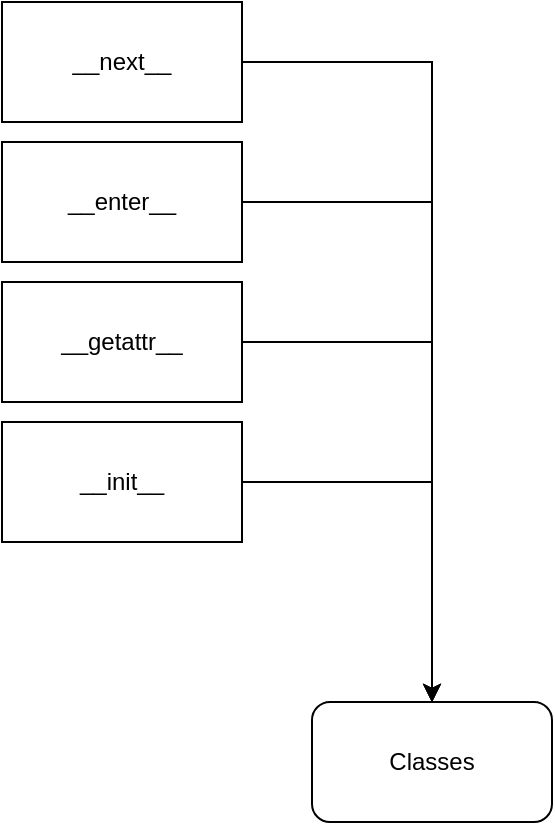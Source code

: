<mxfile version="22.1.22" type="embed">
  <diagram id="-D-LmLzfiopcx7tQNFET" name="Page-1">
    <mxGraphModel dx="1046" dy="562" grid="1" gridSize="10" guides="1" tooltips="1" connect="1" arrows="1" fold="1" page="1" pageScale="1" pageWidth="850" pageHeight="1100" math="0" shadow="0">
      <root>
        <mxCell id="0" />
        <mxCell id="1" parent="0" />
        <mxCell id="2" value="Classes" style="rounded=1;whiteSpace=wrap;html=1;" parent="1" vertex="1">
          <mxGeometry x="355" y="890" width="120" height="60" as="geometry" />
        </mxCell>
        <mxCell id="4" style="edgeStyle=orthogonalEdgeStyle;rounded=0;orthogonalLoop=1;jettySize=auto;html=1;" parent="1" source="3" target="2" edge="1">
          <mxGeometry relative="1" as="geometry">
            <Array as="points">
              <mxPoint x="415" y="780" />
            </Array>
          </mxGeometry>
        </mxCell>
        <mxCell id="3" value="__init__" style="rounded=0;whiteSpace=wrap;html=1;" parent="1" vertex="1">
          <mxGeometry x="200" y="750" width="120" height="60" as="geometry" />
        </mxCell>
        <mxCell id="6" style="edgeStyle=orthogonalEdgeStyle;rounded=0;orthogonalLoop=1;jettySize=auto;html=1;entryX=0.5;entryY=0;entryDx=0;entryDy=0;" parent="1" source="5" target="2" edge="1">
          <mxGeometry relative="1" as="geometry" />
        </mxCell>
        <mxCell id="5" value="__getattr__" style="rounded=0;whiteSpace=wrap;html=1;" parent="1" vertex="1">
          <mxGeometry x="200" y="680" width="120" height="60" as="geometry" />
        </mxCell>
        <mxCell id="8" style="edgeStyle=orthogonalEdgeStyle;rounded=0;orthogonalLoop=1;jettySize=auto;html=1;entryX=0.5;entryY=0;entryDx=0;entryDy=0;" parent="1" source="7" target="2" edge="1">
          <mxGeometry relative="1" as="geometry" />
        </mxCell>
        <mxCell id="7" value="__enter__" style="rounded=0;whiteSpace=wrap;html=1;" parent="1" vertex="1">
          <mxGeometry x="200" y="610" width="120" height="60" as="geometry" />
        </mxCell>
        <mxCell id="14" style="edgeStyle=orthogonalEdgeStyle;rounded=0;orthogonalLoop=1;jettySize=auto;html=1;" parent="1" source="13" target="2" edge="1">
          <mxGeometry relative="1" as="geometry" />
        </mxCell>
        <mxCell id="13" value="__next__" style="rounded=0;whiteSpace=wrap;html=1;" parent="1" vertex="1">
          <mxGeometry x="200" y="540" width="120" height="60" as="geometry" />
        </mxCell>
      </root>
    </mxGraphModel>
  </diagram>
</mxfile>
